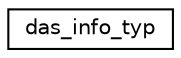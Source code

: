 digraph "Graphical Class Hierarchy"
{
  edge [fontname="Helvetica",fontsize="10",labelfontname="Helvetica",labelfontsize="10"];
  node [fontname="Helvetica",fontsize="10",shape=record];
  rankdir="LR";
  Node0 [label="das_info_typ",height=0.2,width=0.4,color="black", fillcolor="white", style="filled",URL="$structdas__info__typ.html"];
}
